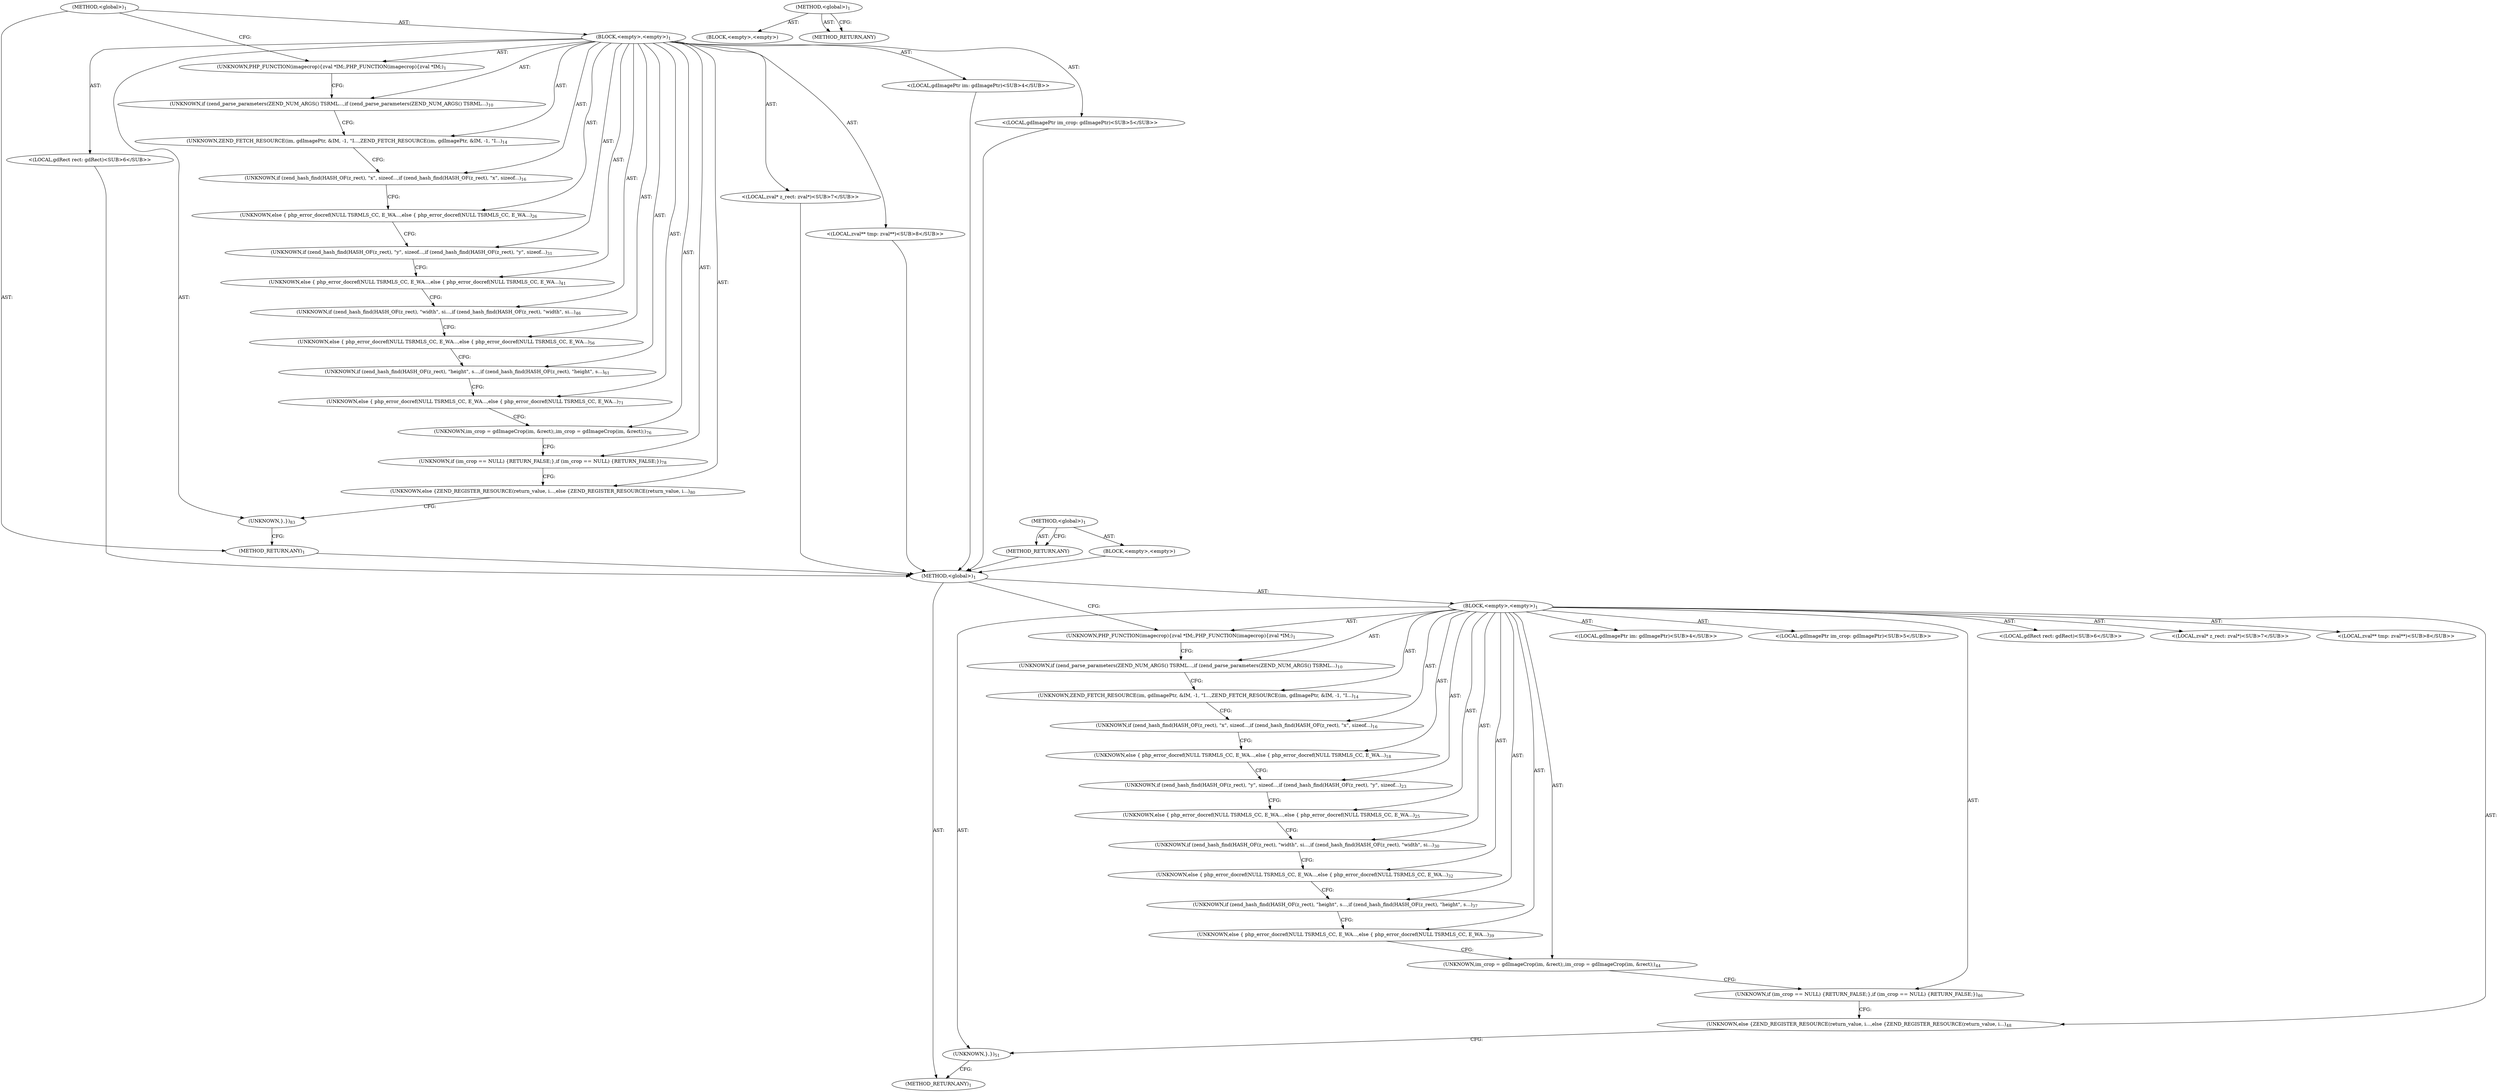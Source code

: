 digraph "&lt;global&gt;" {
vulnerable_6 [label=<(METHOD,&lt;global&gt;)<SUB>1</SUB>>];
vulnerable_7 [label=<(BLOCK,&lt;empty&gt;,&lt;empty&gt;)<SUB>1</SUB>>];
vulnerable_8 [label=<(UNKNOWN,PHP_FUNCTION(imagecrop)
{
	zval *IM;,PHP_FUNCTION(imagecrop)
{
	zval *IM;)<SUB>1</SUB>>];
vulnerable_9 [label="<(LOCAL,gdImagePtr im: gdImagePtr)<SUB>4</SUB>>"];
vulnerable_10 [label="<(LOCAL,gdImagePtr im_crop: gdImagePtr)<SUB>5</SUB>>"];
vulnerable_11 [label="<(LOCAL,gdRect rect: gdRect)<SUB>6</SUB>>"];
vulnerable_12 [label="<(LOCAL,zval* z_rect: zval*)<SUB>7</SUB>>"];
vulnerable_13 [label="<(LOCAL,zval** tmp: zval**)<SUB>8</SUB>>"];
vulnerable_14 [label=<(UNKNOWN,if (zend_parse_parameters(ZEND_NUM_ARGS() TSRML...,if (zend_parse_parameters(ZEND_NUM_ARGS() TSRML...)<SUB>10</SUB>>];
vulnerable_15 [label=<(UNKNOWN,ZEND_FETCH_RESOURCE(im, gdImagePtr, &amp;IM, -1, &quot;I...,ZEND_FETCH_RESOURCE(im, gdImagePtr, &amp;IM, -1, &quot;I...)<SUB>14</SUB>>];
vulnerable_16 [label=<(UNKNOWN,if (zend_hash_find(HASH_OF(z_rect), &quot;x&quot;, sizeof...,if (zend_hash_find(HASH_OF(z_rect), &quot;x&quot;, sizeof...)<SUB>16</SUB>>];
vulnerable_17 [label=<(UNKNOWN,else {
 		php_error_docref(NULL TSRMLS_CC, E_WA...,else {
 		php_error_docref(NULL TSRMLS_CC, E_WA...)<SUB>18</SUB>>];
vulnerable_18 [label=<(UNKNOWN,if (zend_hash_find(HASH_OF(z_rect), &quot;y&quot;, sizeof...,if (zend_hash_find(HASH_OF(z_rect), &quot;y&quot;, sizeof...)<SUB>23</SUB>>];
vulnerable_19 [label=<(UNKNOWN,else {
 		php_error_docref(NULL TSRMLS_CC, E_WA...,else {
 		php_error_docref(NULL TSRMLS_CC, E_WA...)<SUB>25</SUB>>];
vulnerable_20 [label=<(UNKNOWN,if (zend_hash_find(HASH_OF(z_rect), &quot;width&quot;, si...,if (zend_hash_find(HASH_OF(z_rect), &quot;width&quot;, si...)<SUB>30</SUB>>];
vulnerable_21 [label=<(UNKNOWN,else {
 		php_error_docref(NULL TSRMLS_CC, E_WA...,else {
 		php_error_docref(NULL TSRMLS_CC, E_WA...)<SUB>32</SUB>>];
vulnerable_22 [label=<(UNKNOWN,if (zend_hash_find(HASH_OF(z_rect), &quot;height&quot;, s...,if (zend_hash_find(HASH_OF(z_rect), &quot;height&quot;, s...)<SUB>37</SUB>>];
vulnerable_23 [label=<(UNKNOWN,else {
 		php_error_docref(NULL TSRMLS_CC, E_WA...,else {
 		php_error_docref(NULL TSRMLS_CC, E_WA...)<SUB>39</SUB>>];
vulnerable_24 [label=<(UNKNOWN,im_crop = gdImageCrop(im, &amp;rect);,im_crop = gdImageCrop(im, &amp;rect);)<SUB>44</SUB>>];
vulnerable_25 [label=<(UNKNOWN,if (im_crop == NULL) {
		RETURN_FALSE;
	},if (im_crop == NULL) {
		RETURN_FALSE;
	})<SUB>46</SUB>>];
vulnerable_26 [label=<(UNKNOWN,else {
		ZEND_REGISTER_RESOURCE(return_value, i...,else {
		ZEND_REGISTER_RESOURCE(return_value, i...)<SUB>48</SUB>>];
vulnerable_27 [label=<(UNKNOWN,},})<SUB>51</SUB>>];
vulnerable_28 [label=<(METHOD_RETURN,ANY)<SUB>1</SUB>>];
vulnerable_41 [label=<(METHOD,&lt;global&gt;)<SUB>1</SUB>>];
vulnerable_42 [label=<(BLOCK,&lt;empty&gt;,&lt;empty&gt;)>];
vulnerable_43 [label=<(METHOD_RETURN,ANY)>];
fixed_6 [label=<(METHOD,&lt;global&gt;)<SUB>1</SUB>>];
fixed_7 [label=<(BLOCK,&lt;empty&gt;,&lt;empty&gt;)<SUB>1</SUB>>];
fixed_8 [label=<(UNKNOWN,PHP_FUNCTION(imagecrop)
{
	zval *IM;,PHP_FUNCTION(imagecrop)
{
	zval *IM;)<SUB>1</SUB>>];
fixed_9 [label="<(LOCAL,gdImagePtr im: gdImagePtr)<SUB>4</SUB>>"];
fixed_10 [label="<(LOCAL,gdImagePtr im_crop: gdImagePtr)<SUB>5</SUB>>"];
fixed_11 [label="<(LOCAL,gdRect rect: gdRect)<SUB>6</SUB>>"];
fixed_12 [label="<(LOCAL,zval* z_rect: zval*)<SUB>7</SUB>>"];
fixed_13 [label="<(LOCAL,zval** tmp: zval**)<SUB>8</SUB>>"];
fixed_14 [label=<(UNKNOWN,if (zend_parse_parameters(ZEND_NUM_ARGS() TSRML...,if (zend_parse_parameters(ZEND_NUM_ARGS() TSRML...)<SUB>10</SUB>>];
fixed_15 [label=<(UNKNOWN,ZEND_FETCH_RESOURCE(im, gdImagePtr, &amp;IM, -1, &quot;I...,ZEND_FETCH_RESOURCE(im, gdImagePtr, &amp;IM, -1, &quot;I...)<SUB>14</SUB>>];
fixed_16 [label=<(UNKNOWN,if (zend_hash_find(HASH_OF(z_rect), &quot;x&quot;, sizeof...,if (zend_hash_find(HASH_OF(z_rect), &quot;x&quot;, sizeof...)<SUB>16</SUB>>];
fixed_17 [label=<(UNKNOWN,else {
 		php_error_docref(NULL TSRMLS_CC, E_WA...,else {
 		php_error_docref(NULL TSRMLS_CC, E_WA...)<SUB>26</SUB>>];
fixed_18 [label=<(UNKNOWN,if (zend_hash_find(HASH_OF(z_rect), &quot;y&quot;, sizeof...,if (zend_hash_find(HASH_OF(z_rect), &quot;y&quot;, sizeof...)<SUB>31</SUB>>];
fixed_19 [label=<(UNKNOWN,else {
 		php_error_docref(NULL TSRMLS_CC, E_WA...,else {
 		php_error_docref(NULL TSRMLS_CC, E_WA...)<SUB>41</SUB>>];
fixed_20 [label=<(UNKNOWN,if (zend_hash_find(HASH_OF(z_rect), &quot;width&quot;, si...,if (zend_hash_find(HASH_OF(z_rect), &quot;width&quot;, si...)<SUB>46</SUB>>];
fixed_21 [label=<(UNKNOWN,else {
 		php_error_docref(NULL TSRMLS_CC, E_WA...,else {
 		php_error_docref(NULL TSRMLS_CC, E_WA...)<SUB>56</SUB>>];
fixed_22 [label=<(UNKNOWN,if (zend_hash_find(HASH_OF(z_rect), &quot;height&quot;, s...,if (zend_hash_find(HASH_OF(z_rect), &quot;height&quot;, s...)<SUB>61</SUB>>];
fixed_23 [label=<(UNKNOWN,else {
 		php_error_docref(NULL TSRMLS_CC, E_WA...,else {
 		php_error_docref(NULL TSRMLS_CC, E_WA...)<SUB>71</SUB>>];
fixed_24 [label=<(UNKNOWN,im_crop = gdImageCrop(im, &amp;rect);,im_crop = gdImageCrop(im, &amp;rect);)<SUB>76</SUB>>];
fixed_25 [label=<(UNKNOWN,if (im_crop == NULL) {
		RETURN_FALSE;
	},if (im_crop == NULL) {
		RETURN_FALSE;
	})<SUB>78</SUB>>];
fixed_26 [label=<(UNKNOWN,else {
		ZEND_REGISTER_RESOURCE(return_value, i...,else {
		ZEND_REGISTER_RESOURCE(return_value, i...)<SUB>80</SUB>>];
fixed_27 [label=<(UNKNOWN,},})<SUB>83</SUB>>];
fixed_28 [label=<(METHOD_RETURN,ANY)<SUB>1</SUB>>];
fixed_41 [label=<(METHOD,&lt;global&gt;)<SUB>1</SUB>>];
fixed_42 [label=<(BLOCK,&lt;empty&gt;,&lt;empty&gt;)>];
fixed_43 [label=<(METHOD_RETURN,ANY)>];
vulnerable_6 -> vulnerable_7  [key=0, label="AST: "];
vulnerable_6 -> vulnerable_28  [key=0, label="AST: "];
vulnerable_6 -> vulnerable_8  [key=0, label="CFG: "];
vulnerable_7 -> vulnerable_8  [key=0, label="AST: "];
vulnerable_7 -> vulnerable_9  [key=0, label="AST: "];
vulnerable_7 -> vulnerable_10  [key=0, label="AST: "];
vulnerable_7 -> vulnerable_11  [key=0, label="AST: "];
vulnerable_7 -> vulnerable_12  [key=0, label="AST: "];
vulnerable_7 -> vulnerable_13  [key=0, label="AST: "];
vulnerable_7 -> vulnerable_14  [key=0, label="AST: "];
vulnerable_7 -> vulnerable_15  [key=0, label="AST: "];
vulnerable_7 -> vulnerable_16  [key=0, label="AST: "];
vulnerable_7 -> vulnerable_17  [key=0, label="AST: "];
vulnerable_7 -> vulnerable_18  [key=0, label="AST: "];
vulnerable_7 -> vulnerable_19  [key=0, label="AST: "];
vulnerable_7 -> vulnerable_20  [key=0, label="AST: "];
vulnerable_7 -> vulnerable_21  [key=0, label="AST: "];
vulnerable_7 -> vulnerable_22  [key=0, label="AST: "];
vulnerable_7 -> vulnerable_23  [key=0, label="AST: "];
vulnerable_7 -> vulnerable_24  [key=0, label="AST: "];
vulnerable_7 -> vulnerable_25  [key=0, label="AST: "];
vulnerable_7 -> vulnerable_26  [key=0, label="AST: "];
vulnerable_7 -> vulnerable_27  [key=0, label="AST: "];
vulnerable_8 -> vulnerable_14  [key=0, label="CFG: "];
vulnerable_14 -> vulnerable_15  [key=0, label="CFG: "];
vulnerable_15 -> vulnerable_16  [key=0, label="CFG: "];
vulnerable_16 -> vulnerable_17  [key=0, label="CFG: "];
vulnerable_17 -> vulnerable_18  [key=0, label="CFG: "];
vulnerable_18 -> vulnerable_19  [key=0, label="CFG: "];
vulnerable_19 -> vulnerable_20  [key=0, label="CFG: "];
vulnerable_20 -> vulnerable_21  [key=0, label="CFG: "];
vulnerable_21 -> vulnerable_22  [key=0, label="CFG: "];
vulnerable_22 -> vulnerable_23  [key=0, label="CFG: "];
vulnerable_23 -> vulnerable_24  [key=0, label="CFG: "];
vulnerable_24 -> vulnerable_25  [key=0, label="CFG: "];
vulnerable_25 -> vulnerable_26  [key=0, label="CFG: "];
vulnerable_26 -> vulnerable_27  [key=0, label="CFG: "];
vulnerable_27 -> vulnerable_28  [key=0, label="CFG: "];
vulnerable_41 -> vulnerable_42  [key=0, label="AST: "];
vulnerable_41 -> vulnerable_43  [key=0, label="AST: "];
vulnerable_41 -> vulnerable_43  [key=1, label="CFG: "];
fixed_6 -> fixed_7  [key=0, label="AST: "];
fixed_6 -> fixed_28  [key=0, label="AST: "];
fixed_6 -> fixed_8  [key=0, label="CFG: "];
fixed_7 -> fixed_8  [key=0, label="AST: "];
fixed_7 -> fixed_9  [key=0, label="AST: "];
fixed_7 -> fixed_10  [key=0, label="AST: "];
fixed_7 -> fixed_11  [key=0, label="AST: "];
fixed_7 -> fixed_12  [key=0, label="AST: "];
fixed_7 -> fixed_13  [key=0, label="AST: "];
fixed_7 -> fixed_14  [key=0, label="AST: "];
fixed_7 -> fixed_15  [key=0, label="AST: "];
fixed_7 -> fixed_16  [key=0, label="AST: "];
fixed_7 -> fixed_17  [key=0, label="AST: "];
fixed_7 -> fixed_18  [key=0, label="AST: "];
fixed_7 -> fixed_19  [key=0, label="AST: "];
fixed_7 -> fixed_20  [key=0, label="AST: "];
fixed_7 -> fixed_21  [key=0, label="AST: "];
fixed_7 -> fixed_22  [key=0, label="AST: "];
fixed_7 -> fixed_23  [key=0, label="AST: "];
fixed_7 -> fixed_24  [key=0, label="AST: "];
fixed_7 -> fixed_25  [key=0, label="AST: "];
fixed_7 -> fixed_26  [key=0, label="AST: "];
fixed_7 -> fixed_27  [key=0, label="AST: "];
fixed_8 -> fixed_14  [key=0, label="CFG: "];
fixed_9 -> vulnerable_6  [key=0];
fixed_10 -> vulnerable_6  [key=0];
fixed_11 -> vulnerable_6  [key=0];
fixed_12 -> vulnerable_6  [key=0];
fixed_13 -> vulnerable_6  [key=0];
fixed_14 -> fixed_15  [key=0, label="CFG: "];
fixed_15 -> fixed_16  [key=0, label="CFG: "];
fixed_16 -> fixed_17  [key=0, label="CFG: "];
fixed_17 -> fixed_18  [key=0, label="CFG: "];
fixed_18 -> fixed_19  [key=0, label="CFG: "];
fixed_19 -> fixed_20  [key=0, label="CFG: "];
fixed_20 -> fixed_21  [key=0, label="CFG: "];
fixed_21 -> fixed_22  [key=0, label="CFG: "];
fixed_22 -> fixed_23  [key=0, label="CFG: "];
fixed_23 -> fixed_24  [key=0, label="CFG: "];
fixed_24 -> fixed_25  [key=0, label="CFG: "];
fixed_25 -> fixed_26  [key=0, label="CFG: "];
fixed_26 -> fixed_27  [key=0, label="CFG: "];
fixed_27 -> fixed_28  [key=0, label="CFG: "];
fixed_28 -> vulnerable_6  [key=0];
fixed_41 -> fixed_42  [key=0, label="AST: "];
fixed_41 -> fixed_43  [key=0, label="AST: "];
fixed_41 -> fixed_43  [key=1, label="CFG: "];
fixed_42 -> vulnerable_6  [key=0];
fixed_43 -> vulnerable_6  [key=0];
}

